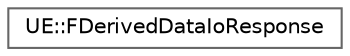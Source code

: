 digraph "Graphical Class Hierarchy"
{
 // INTERACTIVE_SVG=YES
 // LATEX_PDF_SIZE
  bgcolor="transparent";
  edge [fontname=Helvetica,fontsize=10,labelfontname=Helvetica,labelfontsize=10];
  node [fontname=Helvetica,fontsize=10,shape=box,height=0.2,width=0.4];
  rankdir="LR";
  Node0 [id="Node000000",label="UE::FDerivedDataIoResponse",height=0.2,width=0.4,color="grey40", fillcolor="white", style="filled",URL="$d5/d49/classUE_1_1FDerivedDataIoResponse.html",tooltip="Tracks one or more associated requests dispatched by FDerivedDataIoBatch."];
}
